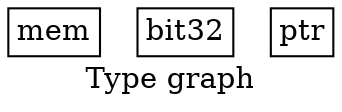digraph graph0 {
  node[shape=box style=filled fillcolor=white width=0.1 height=0.1 margin=0.05];
  penwidth=6;
  label="Type graph"
  
  node0 [label=mem tooltip="5555559717a0" ];
  node1 [label=bit32 tooltip="555555971a40" ];
  node2 [label=ptr tooltip="555555971788" ];
}
digraph graph1 {
  node[shape=box style=filled fillcolor=white width=0.1 height=0.1 margin=0.05];
  penwidth=6;
  label="RVSDG root graph"
  tooltip="555555987cf0" 
  {
    rank=source;
    arg0 [label=a0 index="0" type=node0 tooltip="555555987dd0" ];
  }
  node3 [shape=plain style=solid label=<
<TABLE BORDER="0" CELLSPACING="0" CELLPADDING="0">
	<TR><TD>
		<TABLE BORDER="1" STYLE="ROUNDED" CELLBORDER="0" CELLSPACING="0" CELLPADDING="0" BGCOLOR="#FFFFFF" >
			<TR><TD CELLPADDING="1">BITS32(4)</TD></TR>
		</TABLE>
	</TD></TR>
	<TR><TD>
		<TABLE BORDER="0" CELLSPACING="0" CELLPADDING="0"><TR>
			<TD WIDTH="20"></TD>
			<TD BORDER="1" CELLPADDING="1" PORT="out0" type="node1" BGCOLOR="#FFFFFF" tooltip="555555988030" ><FONT POINT-SIZE="10">0</FONT></TD>
			<TD WIDTH="20"></TD>
		</TR></TABLE>
	</TD></TR>
</TABLE>
  > NodeId="0" tooltip="555555987f90" ];
  node4 [shape=plain style=solid label=<
<TABLE BORDER="0" CELLSPACING="0" CELLPADDING="0">
	<TR><TD>
		<TABLE BORDER="0" CELLSPACING="0" CELLPADDING="0"><TR>
			<TD WIDTH="20"></TD>
			<TD BORDER="1" CELLPADDING="1" PORT="in0" BGCOLOR="#FFFFFF" tooltip="5555559881d0" ><FONT POINT-SIZE="10">0</FONT></TD>
			<TD WIDTH="20"></TD>
		</TR></TABLE>
	</TD></TR>
	<TR><TD>
		<TABLE BORDER="1" STYLE="ROUNDED" CELLBORDER="0" CELLSPACING="0" CELLPADDING="0" BGCOLOR="#FFFFFF" >
			<TR><TD CELLPADDING="1">ALLOCA[bit32]</TD></TR>
		</TABLE>
	</TD></TR>
	<TR><TD>
		<TABLE BORDER="0" CELLSPACING="0" CELLPADDING="0"><TR>
			<TD WIDTH="20"></TD>
			<TD BORDER="1" CELLPADDING="1" PORT="out1" type="node2" BGCOLOR="#FFFFFF" tooltip="555555988240" ><FONT POINT-SIZE="10">0</FONT></TD>
			<TD WIDTH="10"></TD>
			<TD BORDER="1" CELLPADDING="1" PORT="out2" type="node0" BGCOLOR="#FFFFFF" tooltip="5555559882c0" ><FONT POINT-SIZE="10">1</FONT></TD>
			<TD WIDTH="20"></TD>
		</TR></TABLE>
	</TD></TR>
</TABLE>
  > NodeId="1" tooltip="555555988130" ];
  node5 [shape=plain style=solid label=<
<TABLE BORDER="0" CELLSPACING="0" CELLPADDING="0">
	<TR><TD>
		<TABLE BORDER="0" CELLSPACING="0" CELLPADDING="0"><TR>
			<TD WIDTH="20"></TD>
			<TD BORDER="1" CELLPADDING="1" PORT="in1" BGCOLOR="#FFFFFF" tooltip="555555988460" ><FONT POINT-SIZE="10">0</FONT></TD>
			<TD WIDTH="20"></TD>
		</TR></TABLE>
	</TD></TR>
	<TR><TD>
		<TABLE BORDER="1" STYLE="ROUNDED" CELLBORDER="0" CELLSPACING="0" CELLPADDING="0" BGCOLOR="#FFFFFF" >
			<TR><TD CELLPADDING="1">ALLOCA[ptr]</TD></TR>
		</TABLE>
	</TD></TR>
	<TR><TD>
		<TABLE BORDER="0" CELLSPACING="0" CELLPADDING="0"><TR>
			<TD WIDTH="20"></TD>
			<TD BORDER="1" CELLPADDING="1" PORT="out3" type="node2" BGCOLOR="#FFFFFF" tooltip="5555559884d0" ><FONT POINT-SIZE="10">0</FONT></TD>
			<TD WIDTH="10"></TD>
			<TD BORDER="1" CELLPADDING="1" PORT="out4" type="node0" BGCOLOR="#FFFFFF" tooltip="555555988550" ><FONT POINT-SIZE="10">1</FONT></TD>
			<TD WIDTH="20"></TD>
		</TR></TABLE>
	</TD></TR>
</TABLE>
  > NodeId="2" tooltip="5555559883c0" ];
  node6 [shape=plain style=solid label=<
<TABLE BORDER="0" CELLSPACING="0" CELLPADDING="0">
	<TR><TD>
		<TABLE BORDER="0" CELLSPACING="0" CELLPADDING="0"><TR>
			<TD WIDTH="20"></TD>
			<TD BORDER="1" CELLPADDING="1" PORT="in2" BGCOLOR="#FFFFFF" tooltip="555555988720" ><FONT POINT-SIZE="10">0</FONT></TD>
			<TD WIDTH="20"></TD>
		</TR></TABLE>
	</TD></TR>
	<TR><TD>
		<TABLE BORDER="1" STYLE="ROUNDED" CELLBORDER="0" CELLSPACING="0" CELLPADDING="0" BGCOLOR="#FFFFFF" >
			<TR><TD CELLPADDING="1">ALLOCA[ptr]</TD></TR>
		</TABLE>
	</TD></TR>
	<TR><TD>
		<TABLE BORDER="0" CELLSPACING="0" CELLPADDING="0"><TR>
			<TD WIDTH="20"></TD>
			<TD BORDER="1" CELLPADDING="1" PORT="out5" type="node2" BGCOLOR="#FFFFFF" tooltip="555555988790" ><FONT POINT-SIZE="10">0</FONT></TD>
			<TD WIDTH="10"></TD>
			<TD BORDER="1" CELLPADDING="1" PORT="out6" type="node0" BGCOLOR="#FFFFFF" tooltip="555555988810" ><FONT POINT-SIZE="10">1</FONT></TD>
			<TD WIDTH="20"></TD>
		</TR></TABLE>
	</TD></TR>
</TABLE>
  > NodeId="3" tooltip="555555988680" ];
  node7 [shape=plain style=solid label=<
<TABLE BORDER="0" CELLSPACING="0" CELLPADDING="0">
	<TR><TD>
		<TABLE BORDER="0" CELLSPACING="0" CELLPADDING="0"><TR>
			<TD WIDTH="20"></TD>
			<TD BORDER="1" CELLPADDING="1" PORT="in3" BGCOLOR="#FFFFFF" tooltip="5555559889e0" ><FONT POINT-SIZE="10">0</FONT></TD>
			<TD WIDTH="20"></TD>
		</TR></TABLE>
	</TD></TR>
	<TR><TD>
		<TABLE BORDER="1" STYLE="ROUNDED" CELLBORDER="0" CELLSPACING="0" CELLPADDING="0" BGCOLOR="#FFFFFF" >
			<TR><TD CELLPADDING="1">ALLOCA[ptr]</TD></TR>
		</TABLE>
	</TD></TR>
	<TR><TD>
		<TABLE BORDER="0" CELLSPACING="0" CELLPADDING="0"><TR>
			<TD WIDTH="20"></TD>
			<TD BORDER="1" CELLPADDING="1" PORT="out7" type="node2" BGCOLOR="#FFFFFF" tooltip="555555988a50" ><FONT POINT-SIZE="10">0</FONT></TD>
			<TD WIDTH="10"></TD>
			<TD BORDER="1" CELLPADDING="1" PORT="out8" type="node0" BGCOLOR="#FFFFFF" tooltip="555555988ad0" ><FONT POINT-SIZE="10">1</FONT></TD>
			<TD WIDTH="20"></TD>
		</TR></TABLE>
	</TD></TR>
</TABLE>
  > NodeId="4" tooltip="555555988940" ];
  node8 [shape=plain style=solid label=<
<TABLE BORDER="0" CELLSPACING="0" CELLPADDING="0">
	<TR><TD>
		<TABLE BORDER="0" CELLSPACING="0" CELLPADDING="0"><TR>
			<TD WIDTH="20"></TD>
			<TD BORDER="1" CELLPADDING="1" PORT="in4" BGCOLOR="#FFFFFF" tooltip="55555598a580" ><FONT POINT-SIZE="10">0</FONT></TD>
			<TD WIDTH="20"></TD>
		</TR></TABLE>
	</TD></TR>
	<TR><TD>
		<TABLE BORDER="1" STYLE="ROUNDED" CELLBORDER="0" CELLSPACING="0" CELLPADDING="0" BGCOLOR="#FFFFFF" >
			<TR><TD CELLPADDING="1">LambdaEntryMemoryStateSplit[3, 2, 1, 4, 5, 6]</TD></TR>
		</TABLE>
	</TD></TR>
	<TR><TD>
		<TABLE BORDER="0" CELLSPACING="0" CELLPADDING="0"><TR>
			<TD WIDTH="20"></TD>
			<TD BORDER="1" CELLPADDING="1" PORT="out9" type="node0" BGCOLOR="#FFFFFF" tooltip="555555998190" ><FONT POINT-SIZE="10">0</FONT></TD>
			<TD WIDTH="10"></TD>
			<TD BORDER="1" CELLPADDING="1" PORT="out10" type="node0" BGCOLOR="#FFFFFF" tooltip="5555559981f0" ><FONT POINT-SIZE="10">1</FONT></TD>
			<TD WIDTH="10"></TD>
			<TD BORDER="1" CELLPADDING="1" PORT="out11" type="node0" BGCOLOR="#FFFFFF" tooltip="555555998250" ><FONT POINT-SIZE="10">2</FONT></TD>
			<TD WIDTH="10"></TD>
			<TD BORDER="1" CELLPADDING="1" PORT="out12" type="node0" BGCOLOR="#FFFFFF" tooltip="5555559982b0" ><FONT POINT-SIZE="10">3</FONT></TD>
			<TD WIDTH="10"></TD>
			<TD BORDER="1" CELLPADDING="1" PORT="out13" type="node0" BGCOLOR="#FFFFFF" tooltip="555555998310" ><FONT POINT-SIZE="10">4</FONT></TD>
			<TD WIDTH="10"></TD>
			<TD BORDER="1" CELLPADDING="1" PORT="out14" type="node0" BGCOLOR="#FFFFFF" tooltip="5555559983c0" ><FONT POINT-SIZE="10">5</FONT></TD>
			<TD WIDTH="20"></TD>
		</TR></TABLE>
	</TD></TR>
</TABLE>
  > NodeId="12" tooltip="5555559980f0" ];
  node9 [shape=plain style=solid label=<
<TABLE BORDER="0" CELLSPACING="0" CELLPADDING="0">
	<TR><TD>
		<TABLE BORDER="0" CELLSPACING="0" CELLPADDING="0"><TR>
			<TD WIDTH="20"></TD>
			<TD BORDER="1" CELLPADDING="1" PORT="in5" BGCOLOR="#FFFFFF" tooltip="555555998650" ><FONT POINT-SIZE="10">0</FONT></TD>
			<TD WIDTH="10"></TD>
			<TD BORDER="1" CELLPADDING="1" PORT="in6" BGCOLOR="#FFFFFF" tooltip="5555559986a0" ><FONT POINT-SIZE="10">1</FONT></TD>
			<TD WIDTH="10"></TD>
			<TD BORDER="1" CELLPADDING="1" PORT="in7" BGCOLOR="#FFFFFF" tooltip="5555559986f0" ><FONT POINT-SIZE="10">2</FONT></TD>
			<TD WIDTH="10"></TD>
			<TD BORDER="1" CELLPADDING="1" PORT="in8" BGCOLOR="#FFFFFF" tooltip="555555998770" ><FONT POINT-SIZE="10">3</FONT></TD>
			<TD WIDTH="10"></TD>
			<TD BORDER="1" CELLPADDING="1" PORT="in9" BGCOLOR="#FFFFFF" tooltip="5555559987c0" ><FONT POINT-SIZE="10">4</FONT></TD>
			<TD WIDTH="10"></TD>
			<TD BORDER="1" CELLPADDING="1" PORT="in10" BGCOLOR="#FFFFFF" tooltip="555555998860" ><FONT POINT-SIZE="10">5</FONT></TD>
			<TD WIDTH="20"></TD>
		</TR></TABLE>
	</TD></TR>
	<TR><TD>
		<TABLE BORDER="1" STYLE="ROUNDED" CELLBORDER="0" CELLSPACING="0" CELLPADDING="0" BGCOLOR="#FFFFFF" >
			<TR><TD CELLPADDING="1">MemoryStateMerge</TD></TR>
		</TABLE>
	</TD></TR>
	<TR><TD>
		<TABLE BORDER="0" CELLSPACING="0" CELLPADDING="0"><TR>
			<TD WIDTH="20"></TD>
			<TD BORDER="1" CELLPADDING="1" PORT="out15" type="node0" BGCOLOR="#FFFFFF" tooltip="5555559988b0" ><FONT POINT-SIZE="10">0</FONT></TD>
			<TD WIDTH="20"></TD>
		</TR></TABLE>
	</TD></TR>
</TABLE>
  > NodeId="13" tooltip="5555559985b0" ];
  node10 [shape=plain style=solid label=<
<TABLE BORDER="0" CELLSPACING="0" CELLPADDING="0">
	<TR><TD>
		<TABLE BORDER="0" CELLSPACING="0" CELLPADDING="0"><TR>
			<TD WIDTH="20"></TD>
			<TD BORDER="1" CELLPADDING="1" PORT="in11" BGCOLOR="#FFFFFF" tooltip="555555988c60" ><FONT POINT-SIZE="10">0</FONT></TD>
			<TD WIDTH="10"></TD>
			<TD BORDER="1" CELLPADDING="1" PORT="in12" BGCOLOR="#FFFFFF" tooltip="555555988cd0" ><FONT POINT-SIZE="10">1</FONT></TD>
			<TD WIDTH="20"></TD>
		</TR></TABLE>
	</TD></TR>
	<TR><TD>
		<TABLE BORDER="1" STYLE="ROUNDED" CELLBORDER="0" CELLSPACING="0" CELLPADDING="0" BGCOLOR="#FFFFFF" >
			<TR><TD CELLPADDING="1">MemoryStateMerge</TD></TR>
		</TABLE>
	</TD></TR>
	<TR><TD>
		<TABLE BORDER="0" CELLSPACING="0" CELLPADDING="0"><TR>
			<TD WIDTH="20"></TD>
			<TD BORDER="1" CELLPADDING="1" PORT="out16" type="node0" BGCOLOR="#FFFFFF" tooltip="555555988d40" ><FONT POINT-SIZE="10">0</FONT></TD>
			<TD WIDTH="20"></TD>
		</TR></TABLE>
	</TD></TR>
</TABLE>
  > NodeId="5" tooltip="555555988bc0" ];
  node11 [shape=plain style=solid label=<
<TABLE BORDER="0" CELLSPACING="0" CELLPADDING="0">
	<TR><TD>
		<TABLE BORDER="0" CELLSPACING="0" CELLPADDING="0"><TR>
			<TD WIDTH="20"></TD>
			<TD BORDER="1" CELLPADDING="1" PORT="in13" BGCOLOR="#FFFFFF" tooltip="555555988eb0" ><FONT POINT-SIZE="10">0</FONT></TD>
			<TD WIDTH="10"></TD>
			<TD BORDER="1" CELLPADDING="1" PORT="in14" BGCOLOR="#FFFFFF" tooltip="555555988f20" ><FONT POINT-SIZE="10">1</FONT></TD>
			<TD WIDTH="20"></TD>
		</TR></TABLE>
	</TD></TR>
	<TR><TD>
		<TABLE BORDER="1" STYLE="ROUNDED" CELLBORDER="0" CELLSPACING="0" CELLPADDING="0" BGCOLOR="#FFFFFF" >
			<TR><TD CELLPADDING="1">MemoryStateMerge</TD></TR>
		</TABLE>
	</TD></TR>
	<TR><TD>
		<TABLE BORDER="0" CELLSPACING="0" CELLPADDING="0"><TR>
			<TD WIDTH="20"></TD>
			<TD BORDER="1" CELLPADDING="1" PORT="out17" type="node0" BGCOLOR="#FFFFFF" tooltip="555555988f90" ><FONT POINT-SIZE="10">0</FONT></TD>
			<TD WIDTH="20"></TD>
		</TR></TABLE>
	</TD></TR>
</TABLE>
  > NodeId="6" tooltip="555555988e10" ];
  node12 [shape=plain style=solid label=<
<TABLE BORDER="0" CELLSPACING="0" CELLPADDING="0">
	<TR><TD>
		<TABLE BORDER="0" CELLSPACING="0" CELLPADDING="0"><TR>
			<TD WIDTH="20"></TD>
			<TD BORDER="1" CELLPADDING="1" PORT="in15" BGCOLOR="#FFFFFF" tooltip="555555989120" ><FONT POINT-SIZE="10">0</FONT></TD>
			<TD WIDTH="10"></TD>
			<TD BORDER="1" CELLPADDING="1" PORT="in16" BGCOLOR="#FFFFFF" tooltip="555555989190" ><FONT POINT-SIZE="10">1</FONT></TD>
			<TD WIDTH="20"></TD>
		</TR></TABLE>
	</TD></TR>
	<TR><TD>
		<TABLE BORDER="1" STYLE="ROUNDED" CELLBORDER="0" CELLSPACING="0" CELLPADDING="0" BGCOLOR="#FFFFFF" >
			<TR><TD CELLPADDING="1">MemoryStateMerge</TD></TR>
		</TABLE>
	</TD></TR>
	<TR><TD>
		<TABLE BORDER="0" CELLSPACING="0" CELLPADDING="0"><TR>
			<TD WIDTH="20"></TD>
			<TD BORDER="1" CELLPADDING="1" PORT="out18" type="node0" BGCOLOR="#FFFFFF" tooltip="555555989200" ><FONT POINT-SIZE="10">0</FONT></TD>
			<TD WIDTH="20"></TD>
		</TR></TABLE>
	</TD></TR>
</TABLE>
  > NodeId="7" tooltip="555555989080" ];
  node13 [shape=plain style=solid label=<
<TABLE BORDER="0" CELLSPACING="0" CELLPADDING="0">
	<TR><TD>
		<TABLE BORDER="0" CELLSPACING="0" CELLPADDING="0"><TR>
			<TD WIDTH="20"></TD>
			<TD BORDER="1" CELLPADDING="1" PORT="in17" BGCOLOR="#FFFFFF" tooltip="555555989390" ><FONT POINT-SIZE="10">0</FONT></TD>
			<TD WIDTH="10"></TD>
			<TD BORDER="1" CELLPADDING="1" PORT="in18" BGCOLOR="#FFFFFF" tooltip="555555989400" ><FONT POINT-SIZE="10">1</FONT></TD>
			<TD WIDTH="20"></TD>
		</TR></TABLE>
	</TD></TR>
	<TR><TD>
		<TABLE BORDER="1" STYLE="ROUNDED" CELLBORDER="0" CELLSPACING="0" CELLPADDING="0" BGCOLOR="#FFFFFF" >
			<TR><TD CELLPADDING="1">MemoryStateMerge</TD></TR>
		</TABLE>
	</TD></TR>
	<TR><TD>
		<TABLE BORDER="0" CELLSPACING="0" CELLPADDING="0"><TR>
			<TD WIDTH="20"></TD>
			<TD BORDER="1" CELLPADDING="1" PORT="out19" type="node0" BGCOLOR="#FFFFFF" tooltip="555555989470" ><FONT POINT-SIZE="10">0</FONT></TD>
			<TD WIDTH="20"></TD>
		</TR></TABLE>
	</TD></TR>
</TABLE>
  > NodeId="8" tooltip="5555559892f0" ];
  node14 [shape=plain style=solid label=<
<TABLE BORDER="0" CELLSPACING="0" CELLPADDING="0">
	<TR><TD>
		<TABLE BORDER="0" CELLSPACING="0" CELLPADDING="0"><TR>
			<TD WIDTH="20"></TD>
			<TD BORDER="1" CELLPADDING="1" PORT="in19" BGCOLOR="#FFFFFF" tooltip="5555559895c0" ><FONT POINT-SIZE="10">0</FONT></TD>
			<TD WIDTH="10"></TD>
			<TD BORDER="1" CELLPADDING="1" PORT="in20" BGCOLOR="#FFFFFF" tooltip="5555559896f0" ><FONT POINT-SIZE="10">1</FONT></TD>
			<TD WIDTH="10"></TD>
			<TD BORDER="1" CELLPADDING="1" PORT="in21" BGCOLOR="#FFFFFF" tooltip="555555989760" ><FONT POINT-SIZE="10">2</FONT></TD>
			<TD WIDTH="20"></TD>
		</TR></TABLE>
	</TD></TR>
	<TR><TD>
		<TABLE BORDER="1" STYLE="ROUNDED" CELLBORDER="0" CELLSPACING="0" CELLPADDING="0" BGCOLOR="#FFFFFF" >
			<TR><TD CELLPADDING="1">Store</TD></TR>
		</TABLE>
	</TD></TR>
	<TR><TD>
		<TABLE BORDER="0" CELLSPACING="0" CELLPADDING="0"><TR>
			<TD WIDTH="20"></TD>
			<TD BORDER="1" CELLPADDING="1" PORT="out20" type="node0" BGCOLOR="#FFFFFF" tooltip="5555559897b0" ><FONT POINT-SIZE="10">0</FONT></TD>
			<TD WIDTH="20"></TD>
		</TR></TABLE>
	</TD></TR>
</TABLE>
  > NodeId="9" tooltip="555555989650" ];
  node15 [shape=plain style=solid label=<
<TABLE BORDER="0" CELLSPACING="0" CELLPADDING="0">
	<TR><TD>
		<TABLE BORDER="0" CELLSPACING="0" CELLPADDING="0"><TR>
			<TD WIDTH="20"></TD>
			<TD BORDER="1" CELLPADDING="1" PORT="in22" BGCOLOR="#FFFFFF" tooltip="5555559898d0" ><FONT POINT-SIZE="10">0</FONT></TD>
			<TD WIDTH="10"></TD>
			<TD BORDER="1" CELLPADDING="1" PORT="in23" BGCOLOR="#FFFFFF" tooltip="555555989a00" ><FONT POINT-SIZE="10">1</FONT></TD>
			<TD WIDTH="10"></TD>
			<TD BORDER="1" CELLPADDING="1" PORT="in24" BGCOLOR="#FFFFFF" tooltip="555555989a70" ><FONT POINT-SIZE="10">2</FONT></TD>
			<TD WIDTH="20"></TD>
		</TR></TABLE>
	</TD></TR>
	<TR><TD>
		<TABLE BORDER="1" STYLE="ROUNDED" CELLBORDER="0" CELLSPACING="0" CELLPADDING="0" BGCOLOR="#FFFFFF" >
			<TR><TD CELLPADDING="1">Store</TD></TR>
		</TABLE>
	</TD></TR>
	<TR><TD>
		<TABLE BORDER="0" CELLSPACING="0" CELLPADDING="0"><TR>
			<TD WIDTH="20"></TD>
			<TD BORDER="1" CELLPADDING="1" PORT="out21" type="node0" BGCOLOR="#FFFFFF" tooltip="555555989ac0" ><FONT POINT-SIZE="10">0</FONT></TD>
			<TD WIDTH="20"></TD>
		</TR></TABLE>
	</TD></TR>
</TABLE>
  > NodeId="10" tooltip="555555989960" ];
  node16 [shape=plain style=solid label=<
<TABLE BORDER="0" CELLSPACING="0" CELLPADDING="0">
	<TR><TD>
		<TABLE BORDER="0" CELLSPACING="0" CELLPADDING="0"><TR>
			<TD WIDTH="20"></TD>
			<TD BORDER="1" CELLPADDING="1" PORT="in25" BGCOLOR="#FFFFFF" tooltip="555555989be0" ><FONT POINT-SIZE="10">0</FONT></TD>
			<TD WIDTH="10"></TD>
			<TD BORDER="1" CELLPADDING="1" PORT="in26" BGCOLOR="#FFFFFF" tooltip="555555989d10" ><FONT POINT-SIZE="10">1</FONT></TD>
			<TD WIDTH="10"></TD>
			<TD BORDER="1" CELLPADDING="1" PORT="in27" BGCOLOR="#FFFFFF" tooltip="555555989d80" ><FONT POINT-SIZE="10">2</FONT></TD>
			<TD WIDTH="20"></TD>
		</TR></TABLE>
	</TD></TR>
	<TR><TD>
		<TABLE BORDER="1" STYLE="ROUNDED" CELLBORDER="0" CELLSPACING="0" CELLPADDING="0" BGCOLOR="#FFFFFF" >
			<TR><TD CELLPADDING="1">Store</TD></TR>
		</TABLE>
	</TD></TR>
	<TR><TD>
		<TABLE BORDER="0" CELLSPACING="0" CELLPADDING="0"><TR>
			<TD WIDTH="20"></TD>
			<TD BORDER="1" CELLPADDING="1" PORT="out22" type="node0" BGCOLOR="#FFFFFF" tooltip="555555989dd0" ><FONT POINT-SIZE="10">0</FONT></TD>
			<TD WIDTH="20"></TD>
		</TR></TABLE>
	</TD></TR>
</TABLE>
  > NodeId="11" tooltip="555555989c70" ];
  {
    rank=sink;
    res0 [label=r0 index="0" tooltip="555555989e30" ];
  }
  node3:out0:s -> node4:in0:n[id=edge0 ];
  node3:out0:s -> node5:in1:n[id=edge1 ];
  node3:out0:s -> node6:in2:n[id=edge2 ];
  node3:out0:s -> node7:in3:n[id=edge3 ];
  arg0 -> node8:in4:n[id=edge4 color="#FF0000" ];
  node8:out9:s -> node9:in5:n[id=edge5 color="#FF0000" ];
  node8:out10:s -> node9:in6:n[id=edge6 color="#FF0000" ];
  node8:out11:s -> node9:in7:n[id=edge7 color="#FF0000" ];
  node8:out12:s -> node9:in8:n[id=edge8 color="#FF0000" ];
  node8:out13:s -> node9:in9:n[id=edge9 color="#FF0000" ];
  node8:out14:s -> node9:in10:n[id=edge10 color="#FF0000" ];
  node4:out2:s -> node10:in11:n[id=edge11 color="#FF0000" ];
  node9:out15:s -> node10:in12:n[id=edge12 color="#FF0000" ];
  node5:out4:s -> node11:in13:n[id=edge13 color="#FF0000" ];
  node10:out16:s -> node11:in14:n[id=edge14 color="#FF0000" ];
  node6:out6:s -> node12:in15:n[id=edge15 color="#FF0000" ];
  node11:out17:s -> node12:in16:n[id=edge16 color="#FF0000" ];
  node7:out8:s -> node13:in17:n[id=edge17 color="#FF0000" ];
  node12:out18:s -> node13:in18:n[id=edge18 color="#FF0000" ];
  node7:out7:s -> node14:in19:n[id=edge19 ];
  node6:out5:s -> node14:in20:n[id=edge20 ];
  node13:out19:s -> node14:in21:n[id=edge21 color="#FF0000" ];
  node6:out5:s -> node15:in22:n[id=edge22 ];
  node5:out3:s -> node15:in23:n[id=edge23 ];
  node14:out20:s -> node15:in24:n[id=edge24 color="#FF0000" ];
  node5:out3:s -> node16:in25:n[id=edge25 ];
  node4:out1:s -> node16:in26:n[id=edge26 ];
  node15:out21:s -> node16:in27:n[id=edge27 color="#FF0000" ];
  node16:out22:s -> res0[id=edge28 color="#FF0000" ];
}
